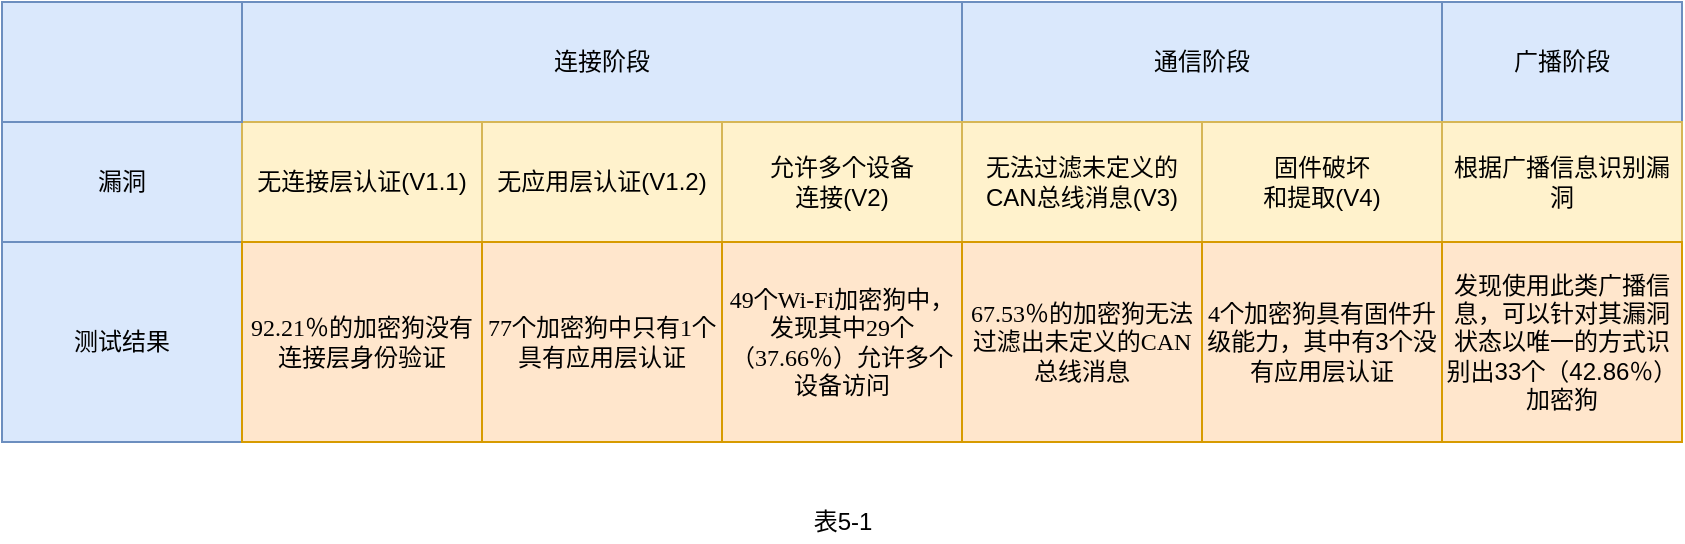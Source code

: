 <mxfile version="14.2.6" type="github">
  <diagram name="Page-1" id="bd83a815-5ea8-2e97-e5ec-87c9f400f2fa">
    <mxGraphModel dx="1038" dy="580" grid="1" gridSize="10" guides="1" tooltips="1" connect="1" arrows="1" fold="1" page="1" pageScale="1.5" pageWidth="1169" pageHeight="826" background="#ffffff" math="0" shadow="0">
      <root>
        <mxCell id="0" style=";html=1;" />
        <mxCell id="1" style=";html=1;" parent="0" />
        <mxCell id="WzcwfJ7gUM0HH6AXqhER-14" value="连接阶段" style="rounded=0;whiteSpace=wrap;html=1;fillColor=#dae8fc;strokeColor=#6c8ebf;" vertex="1" parent="1">
          <mxGeometry x="300" y="160" width="360" height="60" as="geometry" />
        </mxCell>
        <mxCell id="WzcwfJ7gUM0HH6AXqhER-15" value="通信阶段" style="rounded=0;whiteSpace=wrap;html=1;fillColor=#dae8fc;strokeColor=#6c8ebf;" vertex="1" parent="1">
          <mxGeometry x="660" y="160" width="240" height="60" as="geometry" />
        </mxCell>
        <mxCell id="WzcwfJ7gUM0HH6AXqhER-16" value="广播阶段" style="rounded=0;whiteSpace=wrap;html=1;fillColor=#dae8fc;strokeColor=#6c8ebf;" vertex="1" parent="1">
          <mxGeometry x="900" y="160" width="120" height="60" as="geometry" />
        </mxCell>
        <mxCell id="WzcwfJ7gUM0HH6AXqhER-17" value="漏洞" style="rounded=0;whiteSpace=wrap;html=1;fillColor=#dae8fc;strokeColor=#6c8ebf;" vertex="1" parent="1">
          <mxGeometry x="180" y="220" width="120" height="60" as="geometry" />
        </mxCell>
        <mxCell id="WzcwfJ7gUM0HH6AXqhER-18" value="测试结果" style="rounded=0;whiteSpace=wrap;html=1;fillColor=#dae8fc;strokeColor=#6c8ebf;" vertex="1" parent="1">
          <mxGeometry x="180" y="280" width="120" height="100" as="geometry" />
        </mxCell>
        <mxCell id="WzcwfJ7gUM0HH6AXqhER-20" value="无连接层认证(V1.1)" style="rounded=0;whiteSpace=wrap;html=1;fillColor=#fff2cc;strokeColor=#d6b656;" vertex="1" parent="1">
          <mxGeometry x="300" y="220" width="120" height="60" as="geometry" />
        </mxCell>
        <mxCell id="WzcwfJ7gUM0HH6AXqhER-21" value="无应用层认证(V1.2)" style="rounded=0;whiteSpace=wrap;html=1;fillColor=#fff2cc;strokeColor=#d6b656;" vertex="1" parent="1">
          <mxGeometry x="420" y="220" width="120" height="60" as="geometry" />
        </mxCell>
        <mxCell id="WzcwfJ7gUM0HH6AXqhER-22" value="无法过滤未定义的CAN总线消息(V3)" style="rounded=0;whiteSpace=wrap;html=1;fillColor=#fff2cc;strokeColor=#d6b656;" vertex="1" parent="1">
          <mxGeometry x="660" y="220" width="120" height="60" as="geometry" />
        </mxCell>
        <mxCell id="WzcwfJ7gUM0HH6AXqhER-23" value="允许多个设备&lt;br&gt;连接(V2)" style="rounded=0;whiteSpace=wrap;html=1;fillColor=#fff2cc;strokeColor=#d6b656;" vertex="1" parent="1">
          <mxGeometry x="540" y="220" width="120" height="60" as="geometry" />
        </mxCell>
        <mxCell id="WzcwfJ7gUM0HH6AXqhER-24" value="固件破坏&lt;br&gt;和提取(V4)" style="rounded=0;whiteSpace=wrap;html=1;fillColor=#fff2cc;strokeColor=#d6b656;" vertex="1" parent="1">
          <mxGeometry x="780" y="220" width="120" height="60" as="geometry" />
        </mxCell>
        <mxCell id="WzcwfJ7gUM0HH6AXqhER-25" value="根据广播信息识别漏洞" style="rounded=0;whiteSpace=wrap;html=1;fillColor=#fff2cc;strokeColor=#d6b656;" vertex="1" parent="1">
          <mxGeometry x="900" y="220" width="120" height="60" as="geometry" />
        </mxCell>
        <mxCell id="WzcwfJ7gUM0HH6AXqhER-26" value="&lt;span style=&quot;font-family: &amp;#34;calibri&amp;#34;&quot;&gt;&lt;font style=&quot;font-size: 12px&quot;&gt;92.21％的加密狗没有连接层身份验证&lt;/font&gt;&lt;/span&gt;" style="rounded=0;whiteSpace=wrap;html=1;align=center;fillColor=#ffe6cc;strokeColor=#d79b00;" vertex="1" parent="1">
          <mxGeometry x="300" y="280" width="120" height="100" as="geometry" />
        </mxCell>
        <mxCell id="WzcwfJ7gUM0HH6AXqhER-27" value="&lt;span style=&quot;font-family: &amp;#34;calibri&amp;#34;&quot;&gt;77个加密狗中只有1个具有应用层认证&lt;/span&gt;" style="rounded=0;whiteSpace=wrap;html=1;align=center;fillColor=#ffe6cc;strokeColor=#d79b00;" vertex="1" parent="1">
          <mxGeometry x="420" y="280" width="120" height="100" as="geometry" />
        </mxCell>
        <mxCell id="WzcwfJ7gUM0HH6AXqhER-28" value="&lt;p style=&quot;margin-top: 0pt ; margin-bottom: 0pt ; margin-left: 0in ; direction: ltr ; unicode-bidi: embed ; word-break: normal&quot;&gt;&lt;span style=&quot;font-family: &amp;#34;calibri&amp;#34;&quot;&gt;49个Wi-Fi加密狗中，发现其中29个（37.66％）允许多个设备访问&lt;/span&gt;&lt;/p&gt;" style="rounded=0;whiteSpace=wrap;html=1;align=center;fillColor=#ffe6cc;strokeColor=#d79b00;" vertex="1" parent="1">
          <mxGeometry x="540" y="280" width="120" height="100" as="geometry" />
        </mxCell>
        <mxCell id="WzcwfJ7gUM0HH6AXqhER-29" value="&lt;p style=&quot;margin-top: 0pt ; margin-bottom: 0pt ; margin-left: 0in ; direction: ltr ; unicode-bidi: embed ; word-break: normal&quot;&gt;&lt;span style=&quot;font-family: &amp;#34;calibri&amp;#34;&quot;&gt;67.53％的加密狗无法过滤出未定义的CAN总线消息&lt;/span&gt;&lt;/p&gt;" style="rounded=0;whiteSpace=wrap;html=1;align=center;fillColor=#ffe6cc;strokeColor=#d79b00;" vertex="1" parent="1">
          <mxGeometry x="660" y="280" width="120" height="100" as="geometry" />
        </mxCell>
        <mxCell id="WzcwfJ7gUM0HH6AXqhER-30" value="&lt;p style=&quot;margin-top: 0pt ; margin-bottom: 0pt ; margin-left: 0in ; direction: ltr ; unicode-bidi: embed ; word-break: normal&quot;&gt;&lt;span style=&quot;font-family: &amp;#34;calibri&amp;#34;&quot;&gt;4&lt;/span&gt;&lt;span&gt;个加密狗具有固件升级能力，其中有3个没有应用层认证&lt;/span&gt;&lt;/p&gt;" style="rounded=0;whiteSpace=wrap;html=1;align=center;fillColor=#ffe6cc;strokeColor=#d79b00;" vertex="1" parent="1">
          <mxGeometry x="780" y="280" width="120" height="100" as="geometry" />
        </mxCell>
        <mxCell id="WzcwfJ7gUM0HH6AXqhER-31" value="&lt;p style=&quot;margin-top: 0pt ; margin-bottom: 0pt ; margin-left: 0in ; direction: ltr ; unicode-bidi: embed ; word-break: normal&quot;&gt;&lt;span&gt;发现使用此类广播信息，可以针对其漏洞状态以唯一的方式识别出33个（42.86％）加密狗&lt;/span&gt;&lt;/p&gt;" style="rounded=0;whiteSpace=wrap;html=1;align=center;fillColor=#ffe6cc;strokeColor=#d79b00;" vertex="1" parent="1">
          <mxGeometry x="900" y="280" width="120" height="100" as="geometry" />
        </mxCell>
        <mxCell id="WzcwfJ7gUM0HH6AXqhER-32" value="" style="rounded=0;whiteSpace=wrap;html=1;fillColor=#dae8fc;strokeColor=#6c8ebf;" vertex="1" parent="1">
          <mxGeometry x="180" y="160" width="120" height="60" as="geometry" />
        </mxCell>
        <mxCell id="WzcwfJ7gUM0HH6AXqhER-33" value="表5-1" style="text;html=1;align=center;verticalAlign=middle;resizable=0;points=[];autosize=1;" vertex="1" parent="1">
          <mxGeometry x="575" y="410" width="50" height="20" as="geometry" />
        </mxCell>
      </root>
    </mxGraphModel>
  </diagram>
</mxfile>
